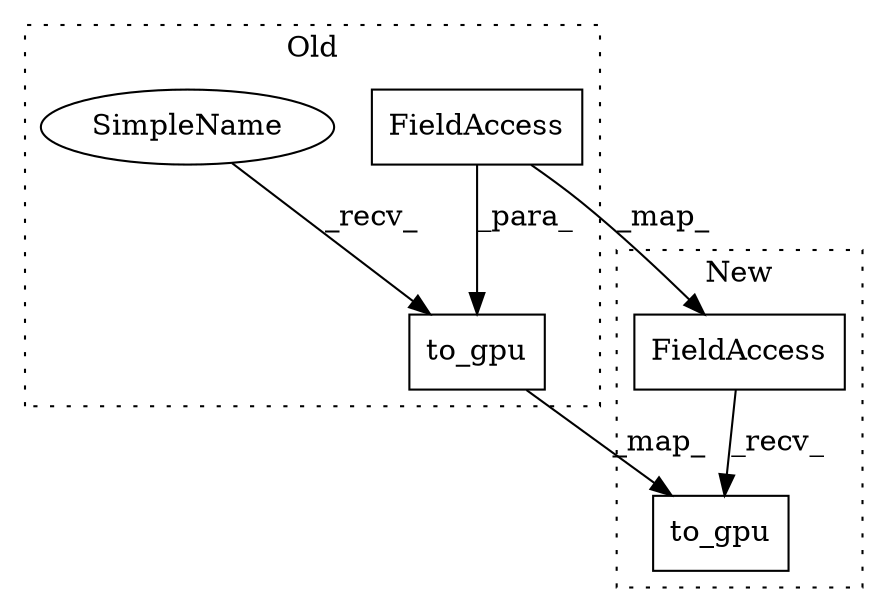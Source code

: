 digraph G {
subgraph cluster0 {
1 [label="to_gpu" a="32" s="1794,1812" l="7,1" shape="box"];
4 [label="FieldAccess" a="22" s="1801" l="11" shape="box"];
5 [label="SimpleName" a="42" s="1789" l="4" shape="ellipse"];
label = "Old";
style="dotted";
}
subgraph cluster1 {
2 [label="to_gpu" a="32" s="1848" l="8" shape="box"];
3 [label="FieldAccess" a="22" s="1836" l="11" shape="box"];
label = "New";
style="dotted";
}
1 -> 2 [label="_map_"];
3 -> 2 [label="_recv_"];
4 -> 1 [label="_para_"];
4 -> 3 [label="_map_"];
5 -> 1 [label="_recv_"];
}